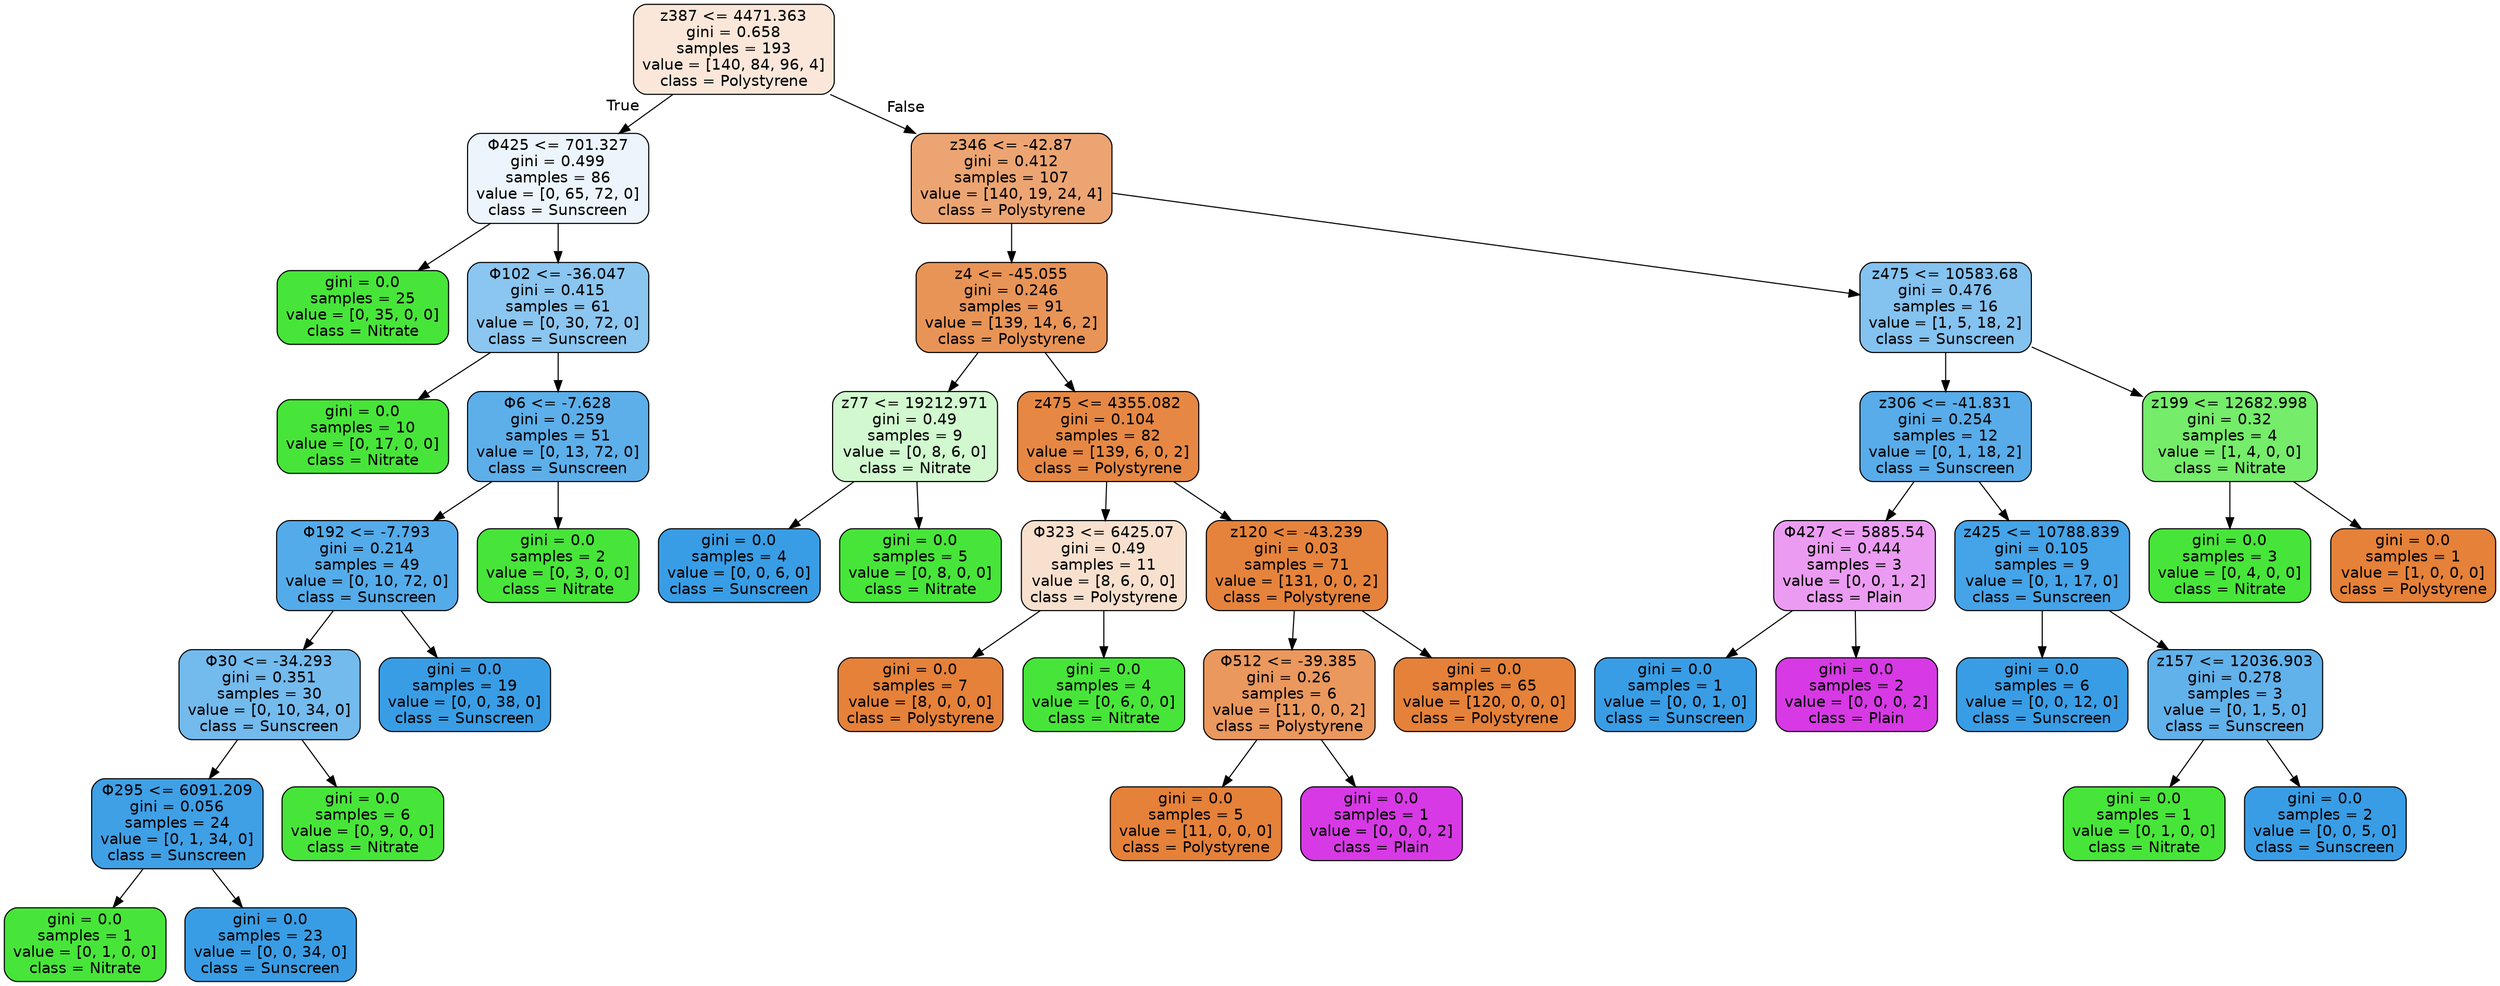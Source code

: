 digraph Tree {
node [shape=box, style="filled, rounded", color="black", fontname="helvetica"] ;
edge [fontname="helvetica"] ;
0 [label="z387 <= 4471.363\ngini = 0.658\nsamples = 193\nvalue = [140, 84, 96, 4]\nclass = Polystyrene", fillcolor="#fae7d9"] ;
1 [label="Φ425 <= 701.327\ngini = 0.499\nsamples = 86\nvalue = [0, 65, 72, 0]\nclass = Sunscreen", fillcolor="#ecf5fc"] ;
0 -> 1 [labeldistance=2.5, labelangle=45, headlabel="True"] ;
2 [label="gini = 0.0\nsamples = 25\nvalue = [0, 35, 0, 0]\nclass = Nitrate", fillcolor="#47e539"] ;
1 -> 2 ;
3 [label="Φ102 <= -36.047\ngini = 0.415\nsamples = 61\nvalue = [0, 30, 72, 0]\nclass = Sunscreen", fillcolor="#8bc6f0"] ;
1 -> 3 ;
4 [label="gini = 0.0\nsamples = 10\nvalue = [0, 17, 0, 0]\nclass = Nitrate", fillcolor="#47e539"] ;
3 -> 4 ;
5 [label="Φ6 <= -7.628\ngini = 0.259\nsamples = 51\nvalue = [0, 13, 72, 0]\nclass = Sunscreen", fillcolor="#5dafea"] ;
3 -> 5 ;
6 [label="Φ192 <= -7.793\ngini = 0.214\nsamples = 49\nvalue = [0, 10, 72, 0]\nclass = Sunscreen", fillcolor="#54abe9"] ;
5 -> 6 ;
7 [label="Φ30 <= -34.293\ngini = 0.351\nsamples = 30\nvalue = [0, 10, 34, 0]\nclass = Sunscreen", fillcolor="#73baed"] ;
6 -> 7 ;
8 [label="Φ295 <= 6091.209\ngini = 0.056\nsamples = 24\nvalue = [0, 1, 34, 0]\nclass = Sunscreen", fillcolor="#3fa0e6"] ;
7 -> 8 ;
9 [label="gini = 0.0\nsamples = 1\nvalue = [0, 1, 0, 0]\nclass = Nitrate", fillcolor="#47e539"] ;
8 -> 9 ;
10 [label="gini = 0.0\nsamples = 23\nvalue = [0, 0, 34, 0]\nclass = Sunscreen", fillcolor="#399de5"] ;
8 -> 10 ;
11 [label="gini = 0.0\nsamples = 6\nvalue = [0, 9, 0, 0]\nclass = Nitrate", fillcolor="#47e539"] ;
7 -> 11 ;
12 [label="gini = 0.0\nsamples = 19\nvalue = [0, 0, 38, 0]\nclass = Sunscreen", fillcolor="#399de5"] ;
6 -> 12 ;
13 [label="gini = 0.0\nsamples = 2\nvalue = [0, 3, 0, 0]\nclass = Nitrate", fillcolor="#47e539"] ;
5 -> 13 ;
14 [label="z346 <= -42.87\ngini = 0.412\nsamples = 107\nvalue = [140, 19, 24, 4]\nclass = Polystyrene", fillcolor="#eca572"] ;
0 -> 14 [labeldistance=2.5, labelangle=-45, headlabel="False"] ;
15 [label="z4 <= -45.055\ngini = 0.246\nsamples = 91\nvalue = [139, 14, 6, 2]\nclass = Polystyrene", fillcolor="#e99457"] ;
14 -> 15 ;
16 [label="z77 <= 19212.971\ngini = 0.49\nsamples = 9\nvalue = [0, 8, 6, 0]\nclass = Nitrate", fillcolor="#d1f8ce"] ;
15 -> 16 ;
17 [label="gini = 0.0\nsamples = 4\nvalue = [0, 0, 6, 0]\nclass = Sunscreen", fillcolor="#399de5"] ;
16 -> 17 ;
18 [label="gini = 0.0\nsamples = 5\nvalue = [0, 8, 0, 0]\nclass = Nitrate", fillcolor="#47e539"] ;
16 -> 18 ;
19 [label="z475 <= 4355.082\ngini = 0.104\nsamples = 82\nvalue = [139, 6, 0, 2]\nclass = Polystyrene", fillcolor="#e68844"] ;
15 -> 19 ;
20 [label="Φ323 <= 6425.07\ngini = 0.49\nsamples = 11\nvalue = [8, 6, 0, 0]\nclass = Polystyrene", fillcolor="#f8e0ce"] ;
19 -> 20 ;
21 [label="gini = 0.0\nsamples = 7\nvalue = [8, 0, 0, 0]\nclass = Polystyrene", fillcolor="#e58139"] ;
20 -> 21 ;
22 [label="gini = 0.0\nsamples = 4\nvalue = [0, 6, 0, 0]\nclass = Nitrate", fillcolor="#47e539"] ;
20 -> 22 ;
23 [label="z120 <= -43.239\ngini = 0.03\nsamples = 71\nvalue = [131, 0, 0, 2]\nclass = Polystyrene", fillcolor="#e5833c"] ;
19 -> 23 ;
24 [label="Φ512 <= -39.385\ngini = 0.26\nsamples = 6\nvalue = [11, 0, 0, 2]\nclass = Polystyrene", fillcolor="#ea985d"] ;
23 -> 24 ;
25 [label="gini = 0.0\nsamples = 5\nvalue = [11, 0, 0, 0]\nclass = Polystyrene", fillcolor="#e58139"] ;
24 -> 25 ;
26 [label="gini = 0.0\nsamples = 1\nvalue = [0, 0, 0, 2]\nclass = Plain", fillcolor="#d739e5"] ;
24 -> 26 ;
27 [label="gini = 0.0\nsamples = 65\nvalue = [120, 0, 0, 0]\nclass = Polystyrene", fillcolor="#e58139"] ;
23 -> 27 ;
28 [label="z475 <= 10583.68\ngini = 0.476\nsamples = 16\nvalue = [1, 5, 18, 2]\nclass = Sunscreen", fillcolor="#84c2ef"] ;
14 -> 28 ;
29 [label="z306 <= -41.831\ngini = 0.254\nsamples = 12\nvalue = [0, 1, 18, 2]\nclass = Sunscreen", fillcolor="#58ace9"] ;
28 -> 29 ;
30 [label="Φ427 <= 5885.54\ngini = 0.444\nsamples = 3\nvalue = [0, 0, 1, 2]\nclass = Plain", fillcolor="#eb9cf2"] ;
29 -> 30 ;
31 [label="gini = 0.0\nsamples = 1\nvalue = [0, 0, 1, 0]\nclass = Sunscreen", fillcolor="#399de5"] ;
30 -> 31 ;
32 [label="gini = 0.0\nsamples = 2\nvalue = [0, 0, 0, 2]\nclass = Plain", fillcolor="#d739e5"] ;
30 -> 32 ;
33 [label="z425 <= 10788.839\ngini = 0.105\nsamples = 9\nvalue = [0, 1, 17, 0]\nclass = Sunscreen", fillcolor="#45a3e7"] ;
29 -> 33 ;
34 [label="gini = 0.0\nsamples = 6\nvalue = [0, 0, 12, 0]\nclass = Sunscreen", fillcolor="#399de5"] ;
33 -> 34 ;
35 [label="z157 <= 12036.903\ngini = 0.278\nsamples = 3\nvalue = [0, 1, 5, 0]\nclass = Sunscreen", fillcolor="#61b1ea"] ;
33 -> 35 ;
36 [label="gini = 0.0\nsamples = 1\nvalue = [0, 1, 0, 0]\nclass = Nitrate", fillcolor="#47e539"] ;
35 -> 36 ;
37 [label="gini = 0.0\nsamples = 2\nvalue = [0, 0, 5, 0]\nclass = Sunscreen", fillcolor="#399de5"] ;
35 -> 37 ;
38 [label="z199 <= 12682.998\ngini = 0.32\nsamples = 4\nvalue = [1, 4, 0, 0]\nclass = Nitrate", fillcolor="#75ec6a"] ;
28 -> 38 ;
39 [label="gini = 0.0\nsamples = 3\nvalue = [0, 4, 0, 0]\nclass = Nitrate", fillcolor="#47e539"] ;
38 -> 39 ;
40 [label="gini = 0.0\nsamples = 1\nvalue = [1, 0, 0, 0]\nclass = Polystyrene", fillcolor="#e58139"] ;
38 -> 40 ;
}